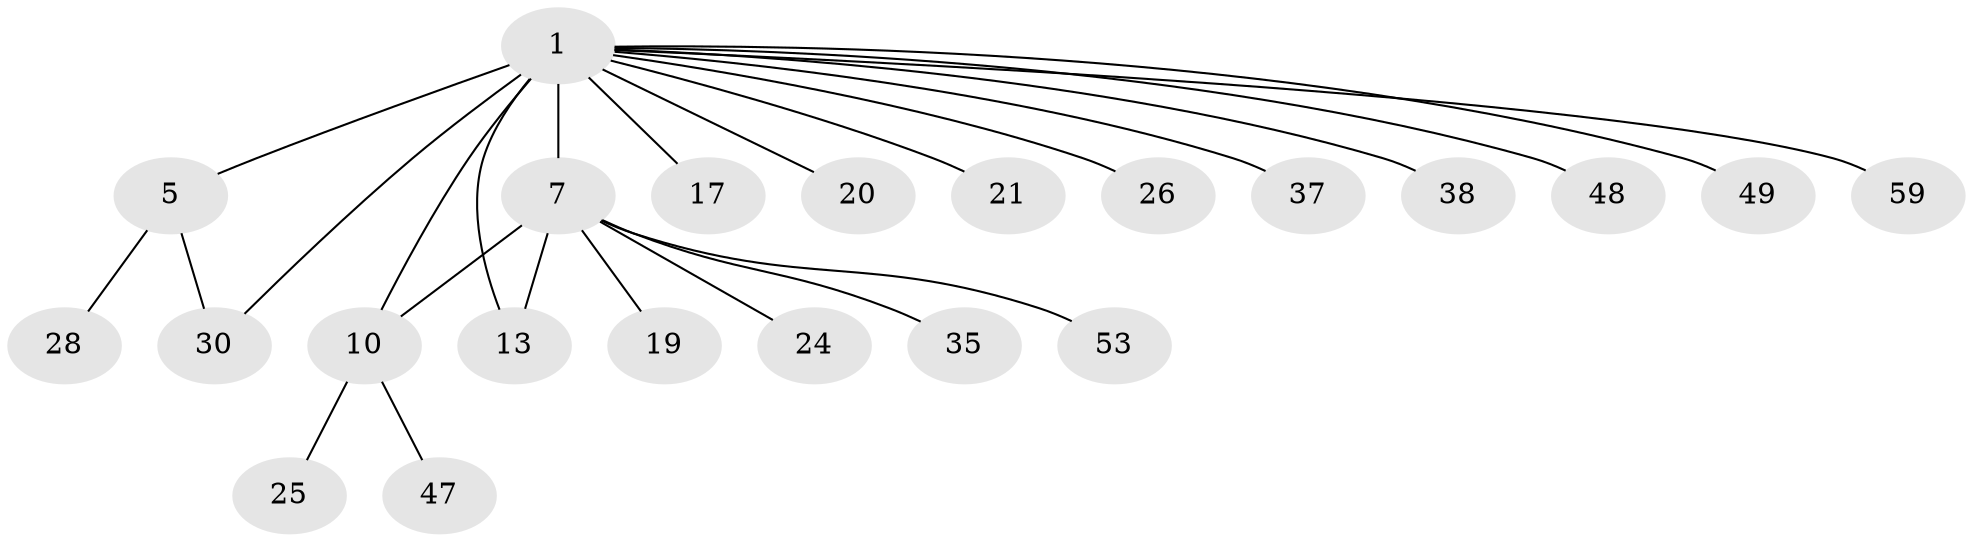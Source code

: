 // original degree distribution, {3: 0.04918032786885246, 6: 0.04918032786885246, 9: 0.03278688524590164, 8: 0.01639344262295082, 2: 0.21311475409836064, 7: 0.01639344262295082, 5: 0.01639344262295082, 4: 0.06557377049180328, 11: 0.01639344262295082, 1: 0.5245901639344263}
// Generated by graph-tools (version 1.1) at 2025/19/03/04/25 18:19:42]
// undirected, 22 vertices, 24 edges
graph export_dot {
graph [start="1"]
  node [color=gray90,style=filled];
  1 [super="+2+55+3"];
  5 [super="+6"];
  7 [super="+9+8"];
  10 [super="+11+12+57+60"];
  13;
  17 [super="+18"];
  19 [super="+33+23+54"];
  20;
  21 [super="+34"];
  24 [super="+39"];
  25 [super="+36"];
  26;
  28;
  30;
  35;
  37 [super="+50"];
  38;
  47;
  48;
  49;
  53;
  59;
  1 -- 7 [weight=4];
  1 -- 38;
  1 -- 13;
  1 -- 48;
  1 -- 17;
  1 -- 20;
  1 -- 26;
  1 -- 59;
  1 -- 30;
  1 -- 5 [weight=3];
  1 -- 49;
  1 -- 37;
  1 -- 21;
  1 -- 10 [weight=3];
  5 -- 28;
  5 -- 30;
  7 -- 10 [weight=2];
  7 -- 13;
  7 -- 19;
  7 -- 53;
  7 -- 35;
  7 -- 24;
  10 -- 47;
  10 -- 25;
}
